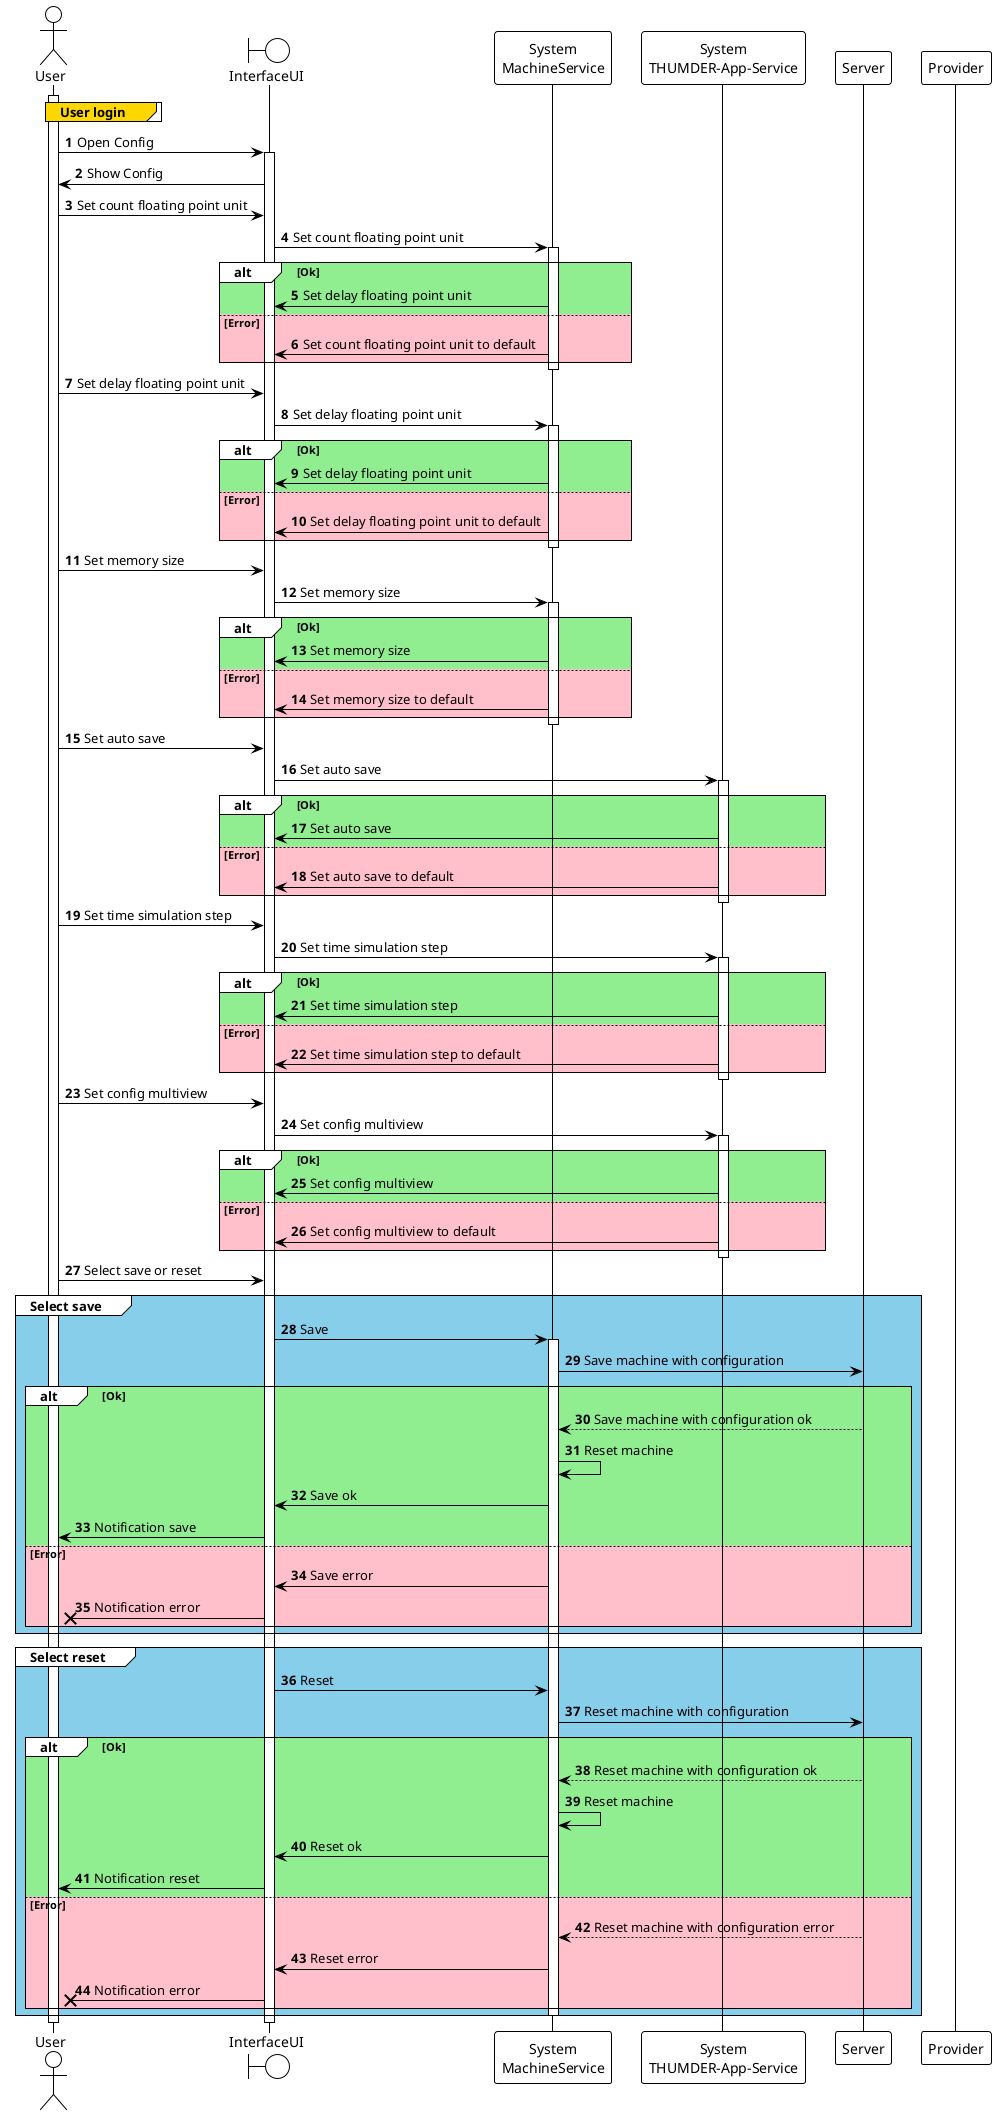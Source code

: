 @startuml
'https://plantuml.com/sequence-diagram
!theme plain

autonumber

actor User
boundary InterfaceUI
participant "System\nMachineService" as System
participant "System\nTHUMDER-App-Service" as THUMDER
participant Server
participant "Provider" as Firebase

activate User
group#Gold User login

end
User -> InterfaceUI: Open Config
activate InterfaceUI
User <- InterfaceUI: Show Config
User -> InterfaceUI: Set count floating point unit
InterfaceUI -> System: Set count floating point unit
activate System
alt #LightGreen Ok
  InterfaceUI <- System: Set delay floating point unit
else #Pink Error
  InterfaceUI <- System: Set count floating point unit to default
end
deactivate System

User -> InterfaceUI: Set delay floating point unit
InterfaceUI -> System: Set delay floating point unit
activate System
alt #LightGreen Ok
  InterfaceUI <- System: Set delay floating point unit
else #Pink Error
  InterfaceUI <- System: Set delay floating point unit to default
end
deactivate System

User -> InterfaceUI: Set memory size
InterfaceUI -> System: Set memory size
activate System
alt #LightGreen Ok
  InterfaceUI <- System: Set memory size
else #Pink Error
  InterfaceUI <- System: Set memory size to default
end
deactivate System

User -> InterfaceUI: Set auto save
InterfaceUI -> THUMDER: Set auto save
activate THUMDER
alt #LightGreen Ok
  InterfaceUI <- THUMDER: Set auto save
else #Pink Error
  InterfaceUI <- THUMDER: Set auto save to default
end
deactivate THUMDER

User -> InterfaceUI: Set time simulation step
InterfaceUI -> THUMDER: Set time simulation step
activate THUMDER
alt #LightGreen Ok
  InterfaceUI <- THUMDER: Set time simulation step
else #Pink Error
  InterfaceUI <- THUMDER: Set time simulation step to default
end
deactivate THUMDER

User -> InterfaceUI: Set config multiview
InterfaceUI -> THUMDER: Set config multiview
activate THUMDER
alt #LightGreen Ok
  InterfaceUI <- THUMDER: Set config multiview
else #Pink Error
  InterfaceUI <- THUMDER: Set config multiview to default
end
deactivate THUMDER

User -> InterfaceUI: Select save or reset
group #SkyBlue Select save
  InterfaceUI -> System: Save
  activate System
  System -> Server: Save machine with configuration
  alt #LightGreen Ok
    System <-- Server: Save machine with configuration ok
    System -> System: Reset machine
    InterfaceUI <- System: Save ok
    User <- InterfaceUI: Notification save
  else #Pink Error
    InterfaceUI <- System: Save error
    User x<- InterfaceUI: Notification error
  end
end

group #SkyBlue Select reset
  InterfaceUI -> System: Reset
  System -> Server: Reset machine with configuration
  alt #LightGreen Ok
    System <-- Server: Reset machine with configuration ok
    System -> System: Reset machine
    InterfaceUI <- System: Reset ok
    User <- InterfaceUI: Notification reset
  else #Pink Error
    System <-- Server: Reset machine with configuration error
    InterfaceUI <- System: Reset error
    User x<- InterfaceUI: Notification error
  end
  deactivate System
end
deactivate InterfaceUI
deactivate User

@enduml
